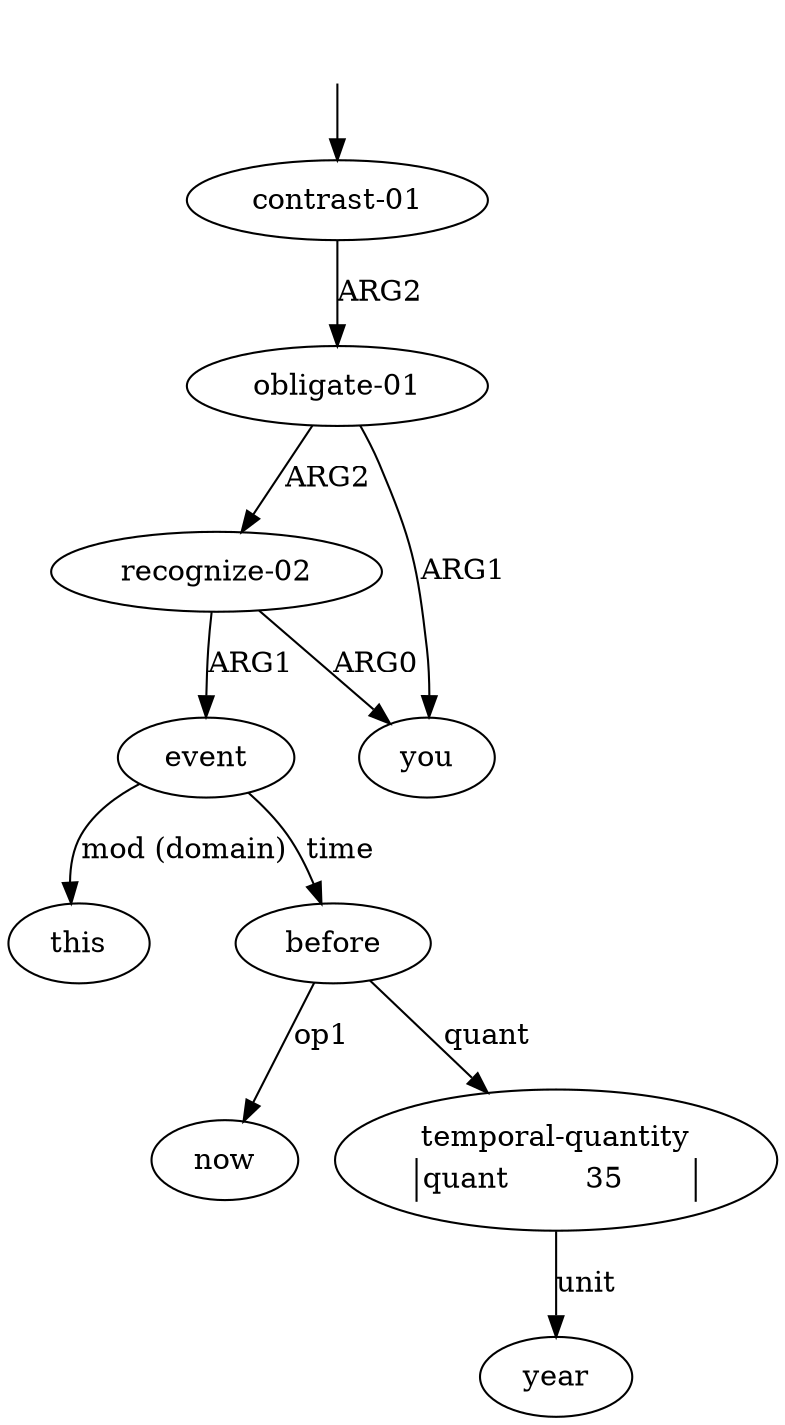 digraph "20003029" {
  top [ style=invis ];
  top -> 0;
  0 [ label=<<table align="center" border="0" cellspacing="0"><tr><td colspan="2">contrast-01</td></tr></table>> ];
  1 [ label=<<table align="center" border="0" cellspacing="0"><tr><td colspan="2">obligate-01</td></tr></table>> ];
  2 [ label=<<table align="center" border="0" cellspacing="0"><tr><td colspan="2">recognize-02</td></tr></table>> ];
  3 [ label=<<table align="center" border="0" cellspacing="0"><tr><td colspan="2">you</td></tr></table>> ];
  4 [ label=<<table align="center" border="0" cellspacing="0"><tr><td colspan="2">event</td></tr></table>> ];
  5 [ label=<<table align="center" border="0" cellspacing="0"><tr><td colspan="2">this</td></tr></table>> ];
  6 [ label=<<table align="center" border="0" cellspacing="0"><tr><td colspan="2">before</td></tr></table>> ];
  7 [ label=<<table align="center" border="0" cellspacing="0"><tr><td colspan="2">now</td></tr></table>> ];
  8 [ label=<<table align="center" border="0" cellspacing="0"><tr><td colspan="2">temporal-quantity</td></tr><tr><td sides="l" border="1" align="left">quant</td><td sides="r" border="1" align="left">35</td></tr></table>> ];
  9 [ label=<<table align="center" border="0" cellspacing="0"><tr><td colspan="2">year</td></tr></table>> ];
  1 -> 2 [ label="ARG2" ];
  8 -> 9 [ label="unit" ];
  4 -> 5 [ label="mod (domain)" ];
  0 -> 1 [ label="ARG2" ];
  2 -> 3 [ label="ARG0" ];
  2 -> 4 [ label="ARG1" ];
  4 -> 6 [ label="time" ];
  6 -> 7 [ label="op1" ];
  6 -> 8 [ label="quant" ];
  1 -> 3 [ label="ARG1" ];
}

